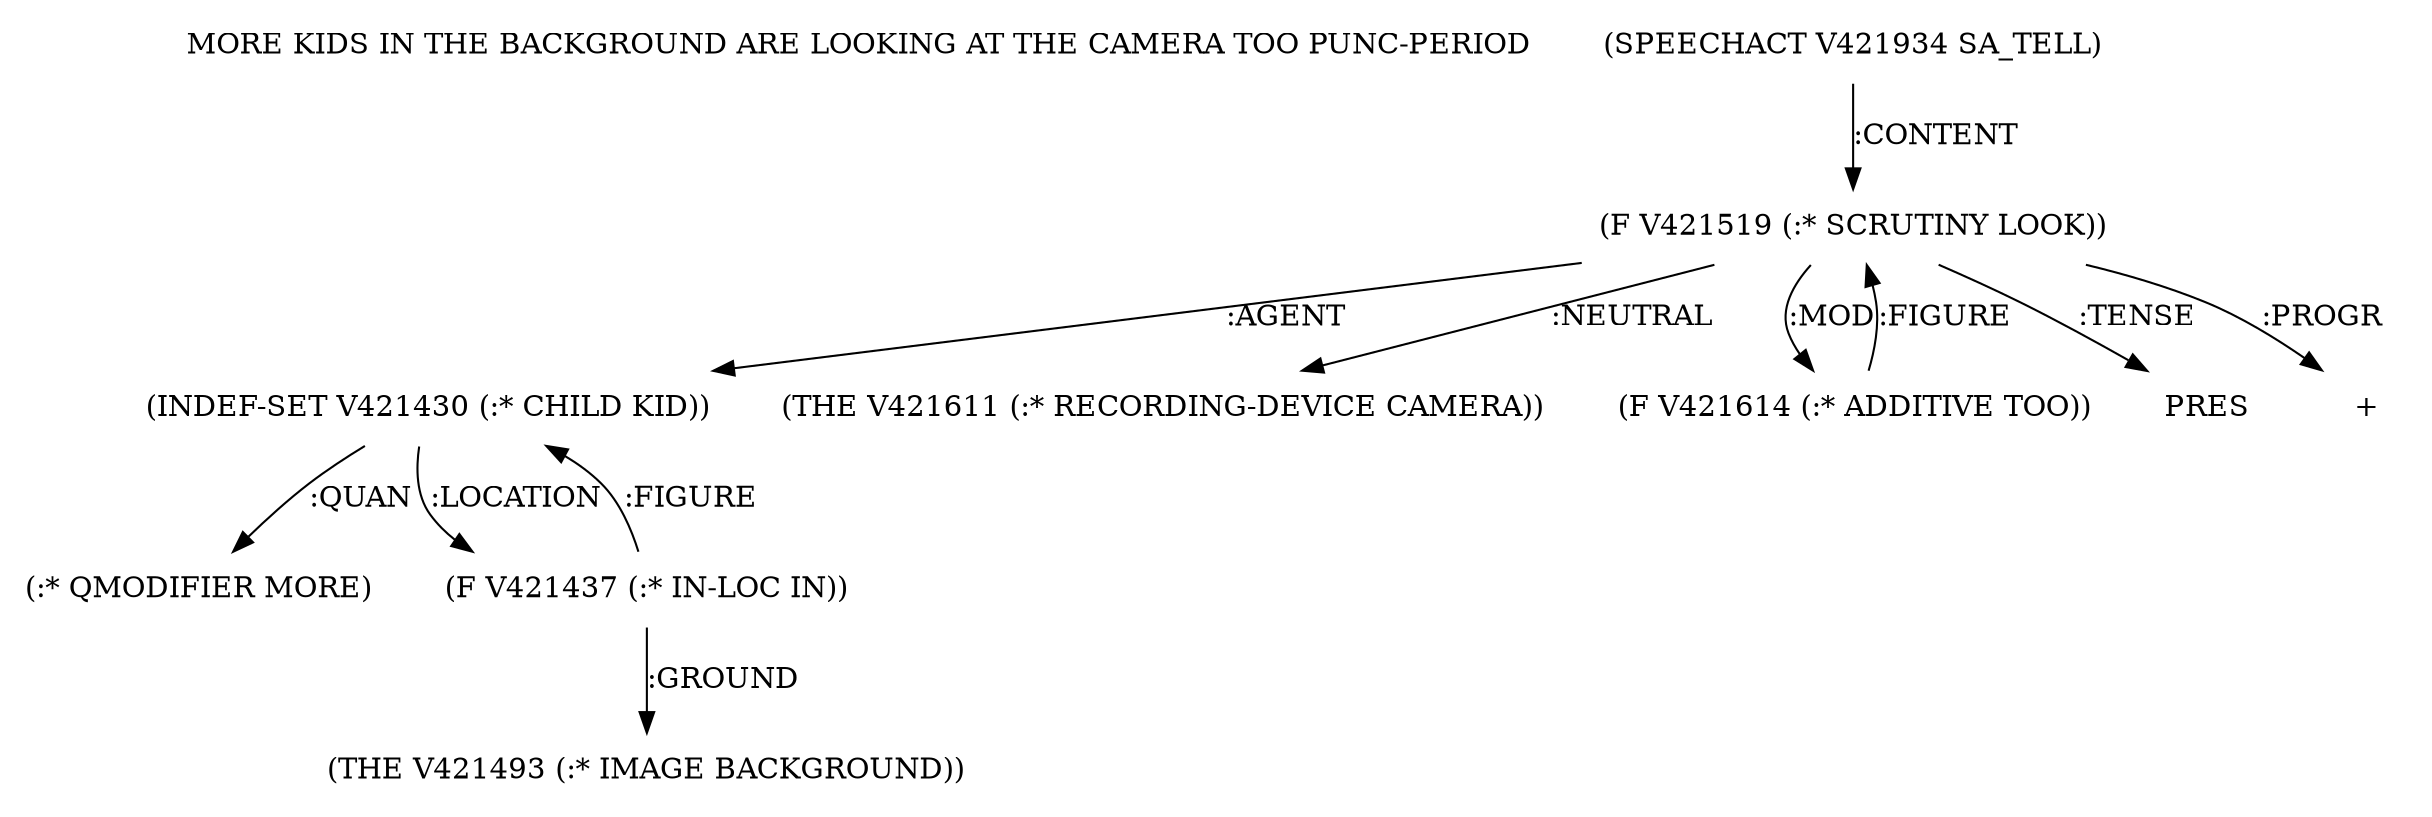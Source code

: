 digraph Terms {
  node [shape=none]
  "MORE KIDS IN THE BACKGROUND ARE LOOKING AT THE CAMERA TOO PUNC-PERIOD"
  "V421934" [label="(SPEECHACT V421934 SA_TELL)"]
  "V421934" -> "V421519" [label=":CONTENT"]
  "V421519" [label="(F V421519 (:* SCRUTINY LOOK))"]
  "V421519" -> "V421430" [label=":AGENT"]
  "V421519" -> "V421611" [label=":NEUTRAL"]
  "V421519" -> "V421614" [label=":MOD"]
  "V421519" -> "NT423863" [label=":TENSE"]
  "NT423863" [label="PRES"]
  "V421519" -> "NT423864" [label=":PROGR"]
  "NT423864" [label="+"]
  "V421430" [label="(INDEF-SET V421430 (:* CHILD KID))"]
  "V421430" -> "NT423865" [label=":QUAN"]
  "NT423865" [label="(:* QMODIFIER MORE)"]
  "V421430" -> "V421437" [label=":LOCATION"]
  "V421437" [label="(F V421437 (:* IN-LOC IN))"]
  "V421437" -> "V421493" [label=":GROUND"]
  "V421437" -> "V421430" [label=":FIGURE"]
  "V421493" [label="(THE V421493 (:* IMAGE BACKGROUND))"]
  "V421611" [label="(THE V421611 (:* RECORDING-DEVICE CAMERA))"]
  "V421614" [label="(F V421614 (:* ADDITIVE TOO))"]
  "V421614" -> "V421519" [label=":FIGURE"]
}
